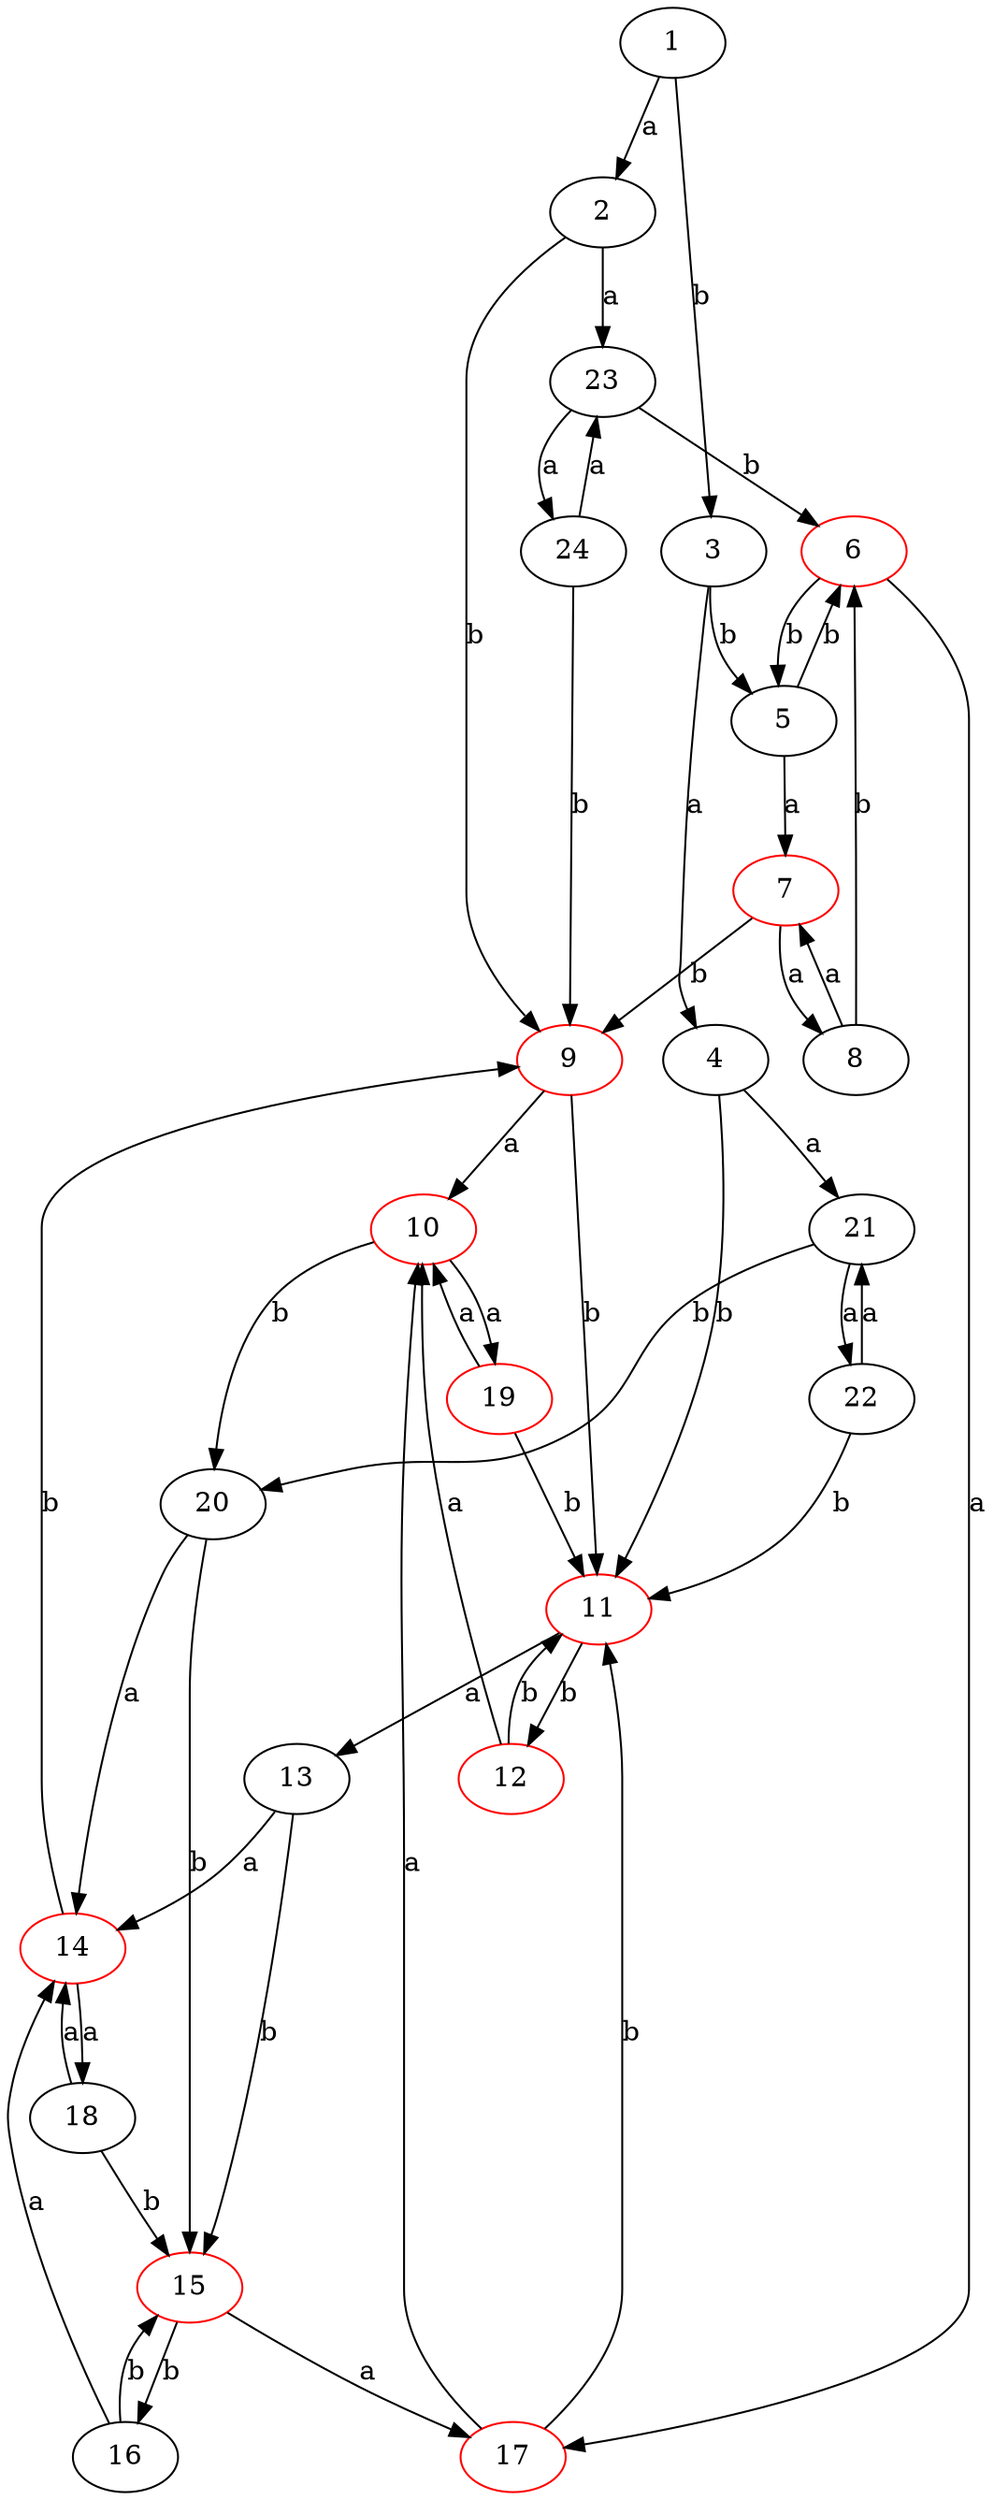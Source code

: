 digraph {
1 -> 2 [label="a"]
1 -> 3 [label="b"]
3 -> 4 [label="a"]
3 -> 5 [label="b"]
5 -> 6 [label="b"]
5 -> 7 [label="a"]
7 -> 8 [label="a"]
7 -> 9 [label="b"]
7 [color="red"]
9 -> 10 [label="a"]
9 -> 11 [label="b"]
9 [color="red"]
11 -> 12 [label="b"]
11 -> 13 [label="a"]
11 [color="red"]
13 -> 14 [label="a"]
13 -> 15 [label="b"]
15 -> 16 [label="b"]
15 -> 17 [label="a"]
15 [color="red"]
17 -> 10 [label="a"]
17 -> 11 [label="b"]
17 [color="red"]
16 -> 14 [label="a"]
16 -> 15 [label="b"]
14 -> 18 [label="a"]
14 -> 9 [label="b"]
14 [color="red"]
18 -> 14 [label="a"]
18 -> 15 [label="b"]
12 -> 10 [label="a"]
12 -> 11 [label="b"]
12 [color="red"]
10 -> 19 [label="a"]
10 -> 20 [label="b"]
10 [color="red"]
20 -> 14 [label="a"]
20 -> 15 [label="b"]
19 -> 10 [label="a"]
19 -> 11 [label="b"]
19 [color="red"]
8 -> 6 [label="b"]
8 -> 7 [label="a"]
6 -> 5 [label="b"]
6 -> 17 [label="a"]
6 [color="red"]
4 -> 21 [label="a"]
4 -> 11 [label="b"]
21 -> 22 [label="a"]
21 -> 20 [label="b"]
22 -> 21 [label="a"]
22 -> 11 [label="b"]
2 -> 23 [label="a"]
2 -> 9 [label="b"]
23 -> 24 [label="a"]
23 -> 6 [label="b"]
24 -> 9 [label="b"]
24 -> 23 [label="a"]
}
